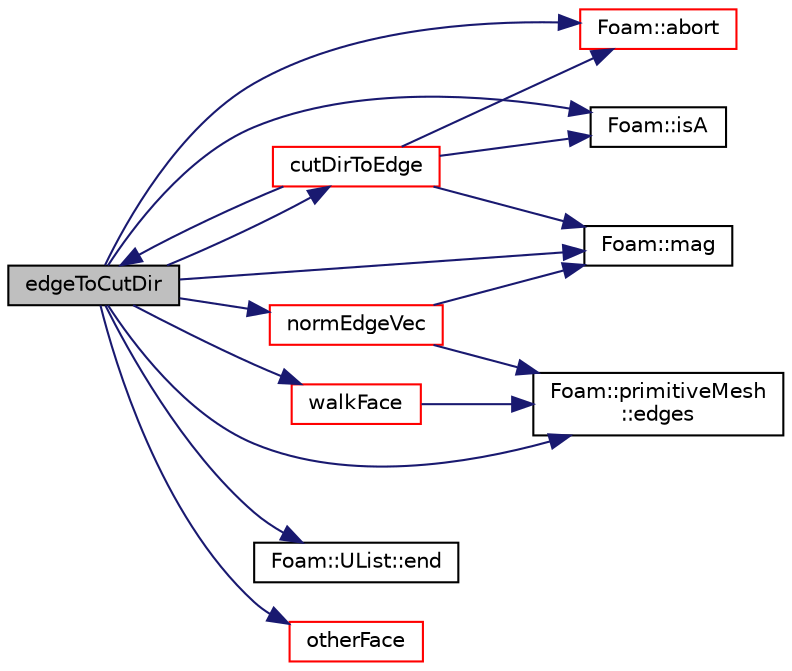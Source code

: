 digraph "edgeToCutDir"
{
  bgcolor="transparent";
  edge [fontname="Helvetica",fontsize="10",labelfontname="Helvetica",labelfontsize="10"];
  node [fontname="Helvetica",fontsize="10",shape=record];
  rankdir="LR";
  Node1 [label="edgeToCutDir",height=0.2,width=0.4,color="black", fillcolor="grey75", style="filled", fontcolor="black"];
  Node1 -> Node2 [color="midnightblue",fontsize="10",style="solid",fontname="Helvetica"];
  Node2 [label="Foam::abort",height=0.2,width=0.4,color="red",URL="$a10974.html#a447107a607d03e417307c203fa5fb44b"];
  Node1 -> Node3 [color="midnightblue",fontsize="10",style="solid",fontname="Helvetica"];
  Node3 [label="cutDirToEdge",height=0.2,width=0.4,color="red",URL="$a11030.html#acb1ef179f7ae2dfef897c39ce019e712",tooltip="Reverse of edgeToCutDir: given direction find edge bundle and. "];
  Node3 -> Node4 [color="midnightblue",fontsize="10",style="solid",fontname="Helvetica"];
  Node4 [label="Foam::isA",height=0.2,width=0.4,color="black",URL="$a10974.html#a7f38c7df863d37f5357047d27dab7711",tooltip="Check if a dynamic_cast to typeid is possible. "];
  Node3 -> Node2 [color="midnightblue",fontsize="10",style="solid",fontname="Helvetica"];
  Node3 -> Node1 [color="midnightblue",fontsize="10",style="solid",fontname="Helvetica"];
  Node3 -> Node5 [color="midnightblue",fontsize="10",style="solid",fontname="Helvetica"];
  Node5 [label="Foam::mag",height=0.2,width=0.4,color="black",URL="$a10974.html#a929da2a3fdcf3dacbbe0487d3a330dae"];
  Node1 -> Node6 [color="midnightblue",fontsize="10",style="solid",fontname="Helvetica"];
  Node6 [label="Foam::primitiveMesh\l::edges",height=0.2,width=0.4,color="black",URL="$a02008.html#aae82d34fe433288eb6b1f9dea53675c8",tooltip="Return mesh edges. Uses calcEdges. "];
  Node1 -> Node7 [color="midnightblue",fontsize="10",style="solid",fontname="Helvetica"];
  Node7 [label="Foam::UList::end",height=0.2,width=0.4,color="black",URL="$a02831.html#acf5102a998ffca93da588563e2af7413",tooltip="Return an iterator to end traversing the UList. "];
  Node1 -> Node4 [color="midnightblue",fontsize="10",style="solid",fontname="Helvetica"];
  Node1 -> Node5 [color="midnightblue",fontsize="10",style="solid",fontname="Helvetica"];
  Node1 -> Node8 [color="midnightblue",fontsize="10",style="solid",fontname="Helvetica"];
  Node8 [label="normEdgeVec",height=0.2,width=0.4,color="red",URL="$a11030.html#a7fcaaaefc5bc2d460742d9a452091d8b",tooltip="Normalized edge vector. "];
  Node8 -> Node6 [color="midnightblue",fontsize="10",style="solid",fontname="Helvetica"];
  Node8 -> Node5 [color="midnightblue",fontsize="10",style="solid",fontname="Helvetica"];
  Node1 -> Node9 [color="midnightblue",fontsize="10",style="solid",fontname="Helvetica"];
  Node9 [label="otherFace",height=0.2,width=0.4,color="red",URL="$a11030.html#acca957db1c76da23620cfb99c90b2878",tooltip="Return face on cell using edgeI but not facei. Throws error. "];
  Node1 -> Node10 [color="midnightblue",fontsize="10",style="solid",fontname="Helvetica"];
  Node10 [label="walkFace",height=0.2,width=0.4,color="red",URL="$a11030.html#a538eb82d4f1ee40b87c12fb6409cb0d1",tooltip="Returns label of edge nEdges away from startEdge (in the direction. "];
  Node10 -> Node6 [color="midnightblue",fontsize="10",style="solid",fontname="Helvetica"];
}
